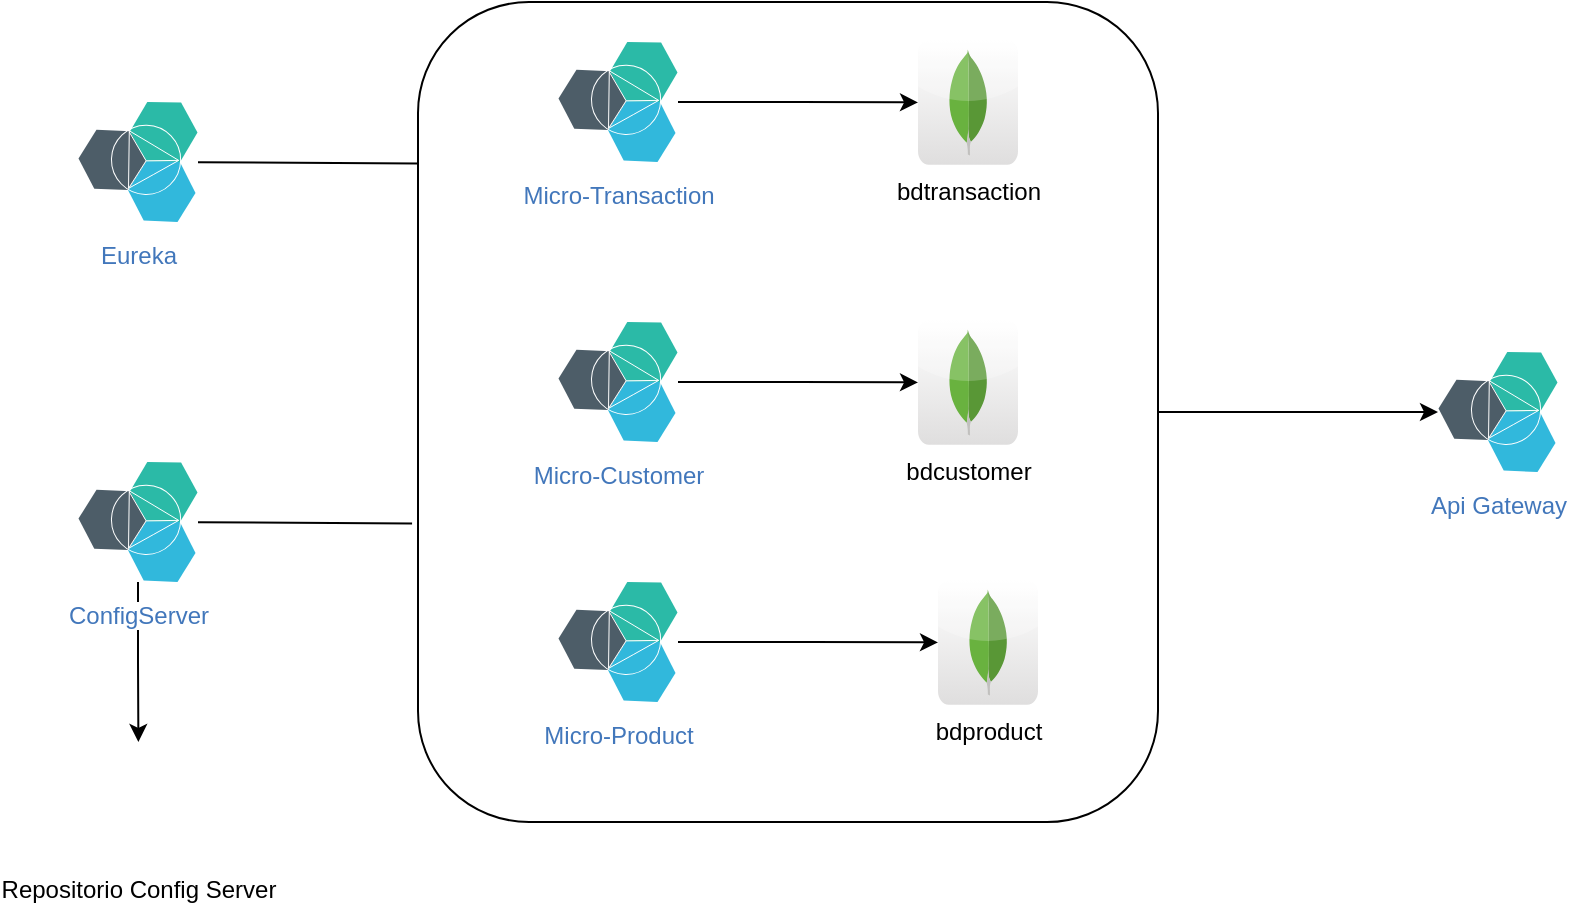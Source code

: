 <mxfile version="14.8.0" type="github">
  <diagram id="-QXzhYb8i4Vookv2IYnD" name="Page-1">
    <mxGraphModel dx="1038" dy="489" grid="1" gridSize="10" guides="1" tooltips="1" connect="1" arrows="1" fold="1" page="0" pageScale="1" pageWidth="827" pageHeight="1169" math="0" shadow="0">
      <root>
        <mxCell id="0" />
        <mxCell id="1" parent="0" />
        <mxCell id="ezxqX9jYdox4bQbeEkJT-27" style="edgeStyle=orthogonalEdgeStyle;rounded=0;orthogonalLoop=1;jettySize=auto;html=1;" edge="1" parent="1" source="ezxqX9jYdox4bQbeEkJT-16" target="ezxqX9jYdox4bQbeEkJT-14">
          <mxGeometry relative="1" as="geometry" />
        </mxCell>
        <mxCell id="ezxqX9jYdox4bQbeEkJT-16" value="" style="rounded=1;whiteSpace=wrap;html=1;" vertex="1" parent="1">
          <mxGeometry x="260" y="50" width="370" height="410" as="geometry" />
        </mxCell>
        <mxCell id="ezxqX9jYdox4bQbeEkJT-24" style="edgeStyle=orthogonalEdgeStyle;rounded=0;orthogonalLoop=1;jettySize=auto;html=1;" edge="1" parent="1" source="ezxqX9jYdox4bQbeEkJT-1" target="ezxqX9jYdox4bQbeEkJT-6">
          <mxGeometry relative="1" as="geometry" />
        </mxCell>
        <mxCell id="ezxqX9jYdox4bQbeEkJT-1" value="Micro-Transaction" style="aspect=fixed;perimeter=ellipsePerimeter;html=1;align=center;shadow=0;dashed=0;fontColor=#4277BB;labelBackgroundColor=#ffffff;fontSize=12;spacingTop=3;image;image=img/lib/ibm/miscellaneous/microservices_application.svg;" vertex="1" parent="1">
          <mxGeometry x="330" y="70" width="60" height="60" as="geometry" />
        </mxCell>
        <mxCell id="ezxqX9jYdox4bQbeEkJT-25" style="edgeStyle=orthogonalEdgeStyle;rounded=0;orthogonalLoop=1;jettySize=auto;html=1;" edge="1" parent="1" source="ezxqX9jYdox4bQbeEkJT-2" target="ezxqX9jYdox4bQbeEkJT-7">
          <mxGeometry relative="1" as="geometry" />
        </mxCell>
        <mxCell id="ezxqX9jYdox4bQbeEkJT-2" value="Micro-Customer" style="aspect=fixed;perimeter=ellipsePerimeter;html=1;align=center;shadow=0;dashed=0;fontColor=#4277BB;labelBackgroundColor=#ffffff;fontSize=12;spacingTop=3;image;image=img/lib/ibm/miscellaneous/microservices_application.svg;" vertex="1" parent="1">
          <mxGeometry x="330" y="210" width="60" height="60" as="geometry" />
        </mxCell>
        <mxCell id="ezxqX9jYdox4bQbeEkJT-26" style="edgeStyle=orthogonalEdgeStyle;rounded=0;orthogonalLoop=1;jettySize=auto;html=1;" edge="1" parent="1" source="ezxqX9jYdox4bQbeEkJT-3" target="ezxqX9jYdox4bQbeEkJT-8">
          <mxGeometry relative="1" as="geometry" />
        </mxCell>
        <mxCell id="ezxqX9jYdox4bQbeEkJT-3" value="Micro-Product" style="aspect=fixed;perimeter=ellipsePerimeter;html=1;align=center;shadow=0;dashed=0;fontColor=#4277BB;labelBackgroundColor=#ffffff;fontSize=12;spacingTop=3;image;image=img/lib/ibm/miscellaneous/microservices_application.svg;" vertex="1" parent="1">
          <mxGeometry x="330" y="340" width="60" height="60" as="geometry" />
        </mxCell>
        <mxCell id="ezxqX9jYdox4bQbeEkJT-6" value="bdtransaction" style="dashed=0;outlineConnect=0;html=1;align=center;labelPosition=center;verticalLabelPosition=bottom;verticalAlign=top;shape=mxgraph.webicons.mongodb;gradientColor=#DFDEDE" vertex="1" parent="1">
          <mxGeometry x="510" y="69" width="50" height="62.4" as="geometry" />
        </mxCell>
        <mxCell id="ezxqX9jYdox4bQbeEkJT-7" value="bdcustomer" style="dashed=0;outlineConnect=0;html=1;align=center;labelPosition=center;verticalLabelPosition=bottom;verticalAlign=top;shape=mxgraph.webicons.mongodb;gradientColor=#DFDEDE" vertex="1" parent="1">
          <mxGeometry x="510" y="209" width="50" height="62.4" as="geometry" />
        </mxCell>
        <mxCell id="ezxqX9jYdox4bQbeEkJT-8" value="bdproduct" style="dashed=0;outlineConnect=0;html=1;align=center;labelPosition=center;verticalLabelPosition=bottom;verticalAlign=top;shape=mxgraph.webicons.mongodb;gradientColor=#DFDEDE" vertex="1" parent="1">
          <mxGeometry x="520" y="339" width="50" height="62.4" as="geometry" />
        </mxCell>
        <mxCell id="ezxqX9jYdox4bQbeEkJT-14" value="Api Gateway" style="aspect=fixed;perimeter=ellipsePerimeter;html=1;align=center;shadow=0;dashed=0;fontColor=#4277BB;labelBackgroundColor=#ffffff;fontSize=12;spacingTop=3;image;image=img/lib/ibm/miscellaneous/microservices_application.svg;" vertex="1" parent="1">
          <mxGeometry x="770" y="225" width="60" height="60" as="geometry" />
        </mxCell>
        <mxCell id="ezxqX9jYdox4bQbeEkJT-17" value="Eureka" style="aspect=fixed;perimeter=ellipsePerimeter;html=1;align=center;shadow=0;dashed=0;fontColor=#4277BB;labelBackgroundColor=#ffffff;fontSize=12;spacingTop=3;image;image=img/lib/ibm/miscellaneous/microservices_application.svg;" vertex="1" parent="1">
          <mxGeometry x="90" y="100" width="60" height="60" as="geometry" />
        </mxCell>
        <mxCell id="ezxqX9jYdox4bQbeEkJT-28" style="edgeStyle=orthogonalEdgeStyle;rounded=0;orthogonalLoop=1;jettySize=auto;html=1;entryX=0.5;entryY=0;entryDx=0;entryDy=0;" edge="1" parent="1" source="ezxqX9jYdox4bQbeEkJT-18" target="ezxqX9jYdox4bQbeEkJT-19">
          <mxGeometry relative="1" as="geometry">
            <mxPoint x="120" y="400" as="targetPoint" />
          </mxGeometry>
        </mxCell>
        <mxCell id="ezxqX9jYdox4bQbeEkJT-18" value="ConfigServer" style="aspect=fixed;perimeter=ellipsePerimeter;html=1;align=center;shadow=0;dashed=0;fontColor=#4277BB;labelBackgroundColor=#ffffff;fontSize=12;spacingTop=3;image;image=img/lib/ibm/miscellaneous/microservices_application.svg;" vertex="1" parent="1">
          <mxGeometry x="90" y="280" width="60" height="60" as="geometry" />
        </mxCell>
        <mxCell id="ezxqX9jYdox4bQbeEkJT-19" value="Repositorio Config Server" style="shape=image;html=1;verticalAlign=top;verticalLabelPosition=bottom;labelBackgroundColor=#ffffff;imageAspect=0;aspect=fixed;image=https://cdn3.iconfinder.com/data/icons/social-media-2169/24/social_media_social_media_logo_git-128.png" vertex="1" parent="1">
          <mxGeometry x="90" y="420" width="60.4" height="60.4" as="geometry" />
        </mxCell>
        <mxCell id="ezxqX9jYdox4bQbeEkJT-20" value="" style="endArrow=none;html=1;entryX=-0.008;entryY=0.636;entryDx=0;entryDy=0;entryPerimeter=0;" edge="1" parent="1" source="ezxqX9jYdox4bQbeEkJT-18" target="ezxqX9jYdox4bQbeEkJT-16">
          <mxGeometry width="50" height="50" relative="1" as="geometry">
            <mxPoint x="170" y="310" as="sourcePoint" />
            <mxPoint x="220" y="260" as="targetPoint" />
          </mxGeometry>
        </mxCell>
        <mxCell id="ezxqX9jYdox4bQbeEkJT-23" value="" style="endArrow=none;html=1;entryX=-0.008;entryY=0.636;entryDx=0;entryDy=0;entryPerimeter=0;" edge="1" parent="1" source="ezxqX9jYdox4bQbeEkJT-17">
          <mxGeometry width="50" height="50" relative="1" as="geometry">
            <mxPoint x="152.96" y="130" as="sourcePoint" />
            <mxPoint x="260.0" y="130.76" as="targetPoint" />
          </mxGeometry>
        </mxCell>
      </root>
    </mxGraphModel>
  </diagram>
</mxfile>
